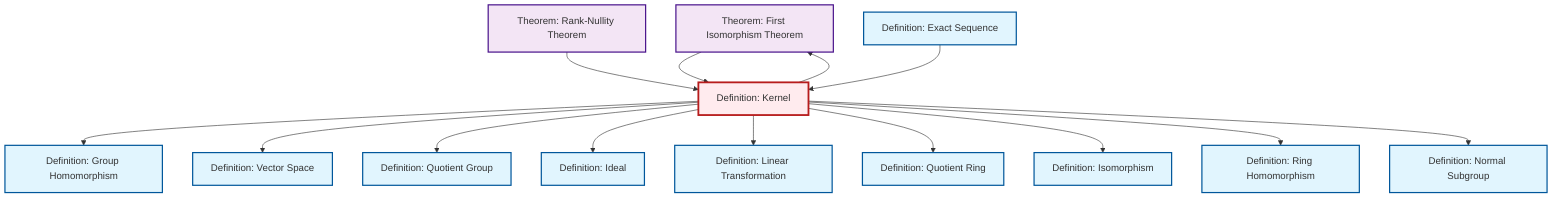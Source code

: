 graph TD
    classDef definition fill:#e1f5fe,stroke:#01579b,stroke-width:2px
    classDef theorem fill:#f3e5f5,stroke:#4a148c,stroke-width:2px
    classDef axiom fill:#fff3e0,stroke:#e65100,stroke-width:2px
    classDef example fill:#e8f5e9,stroke:#1b5e20,stroke-width:2px
    classDef current fill:#ffebee,stroke:#b71c1c,stroke-width:3px
    def-homomorphism["Definition: Group Homomorphism"]:::definition
    def-quotient-group["Definition: Quotient Group"]:::definition
    thm-first-isomorphism["Theorem: First Isomorphism Theorem"]:::theorem
    def-ring-homomorphism["Definition: Ring Homomorphism"]:::definition
    def-exact-sequence["Definition: Exact Sequence"]:::definition
    def-kernel["Definition: Kernel"]:::definition
    def-vector-space["Definition: Vector Space"]:::definition
    def-normal-subgroup["Definition: Normal Subgroup"]:::definition
    def-linear-transformation["Definition: Linear Transformation"]:::definition
    def-ideal["Definition: Ideal"]:::definition
    def-quotient-ring["Definition: Quotient Ring"]:::definition
    thm-rank-nullity["Theorem: Rank-Nullity Theorem"]:::theorem
    def-isomorphism["Definition: Isomorphism"]:::definition
    def-kernel --> def-homomorphism
    def-kernel --> def-vector-space
    def-kernel --> def-quotient-group
    def-kernel --> def-ideal
    def-kernel --> def-linear-transformation
    def-kernel --> def-quotient-ring
    thm-first-isomorphism --> def-kernel
    def-kernel --> thm-first-isomorphism
    def-kernel --> def-isomorphism
    def-kernel --> def-ring-homomorphism
    thm-rank-nullity --> def-kernel
    def-exact-sequence --> def-kernel
    def-kernel --> def-normal-subgroup
    class def-kernel current